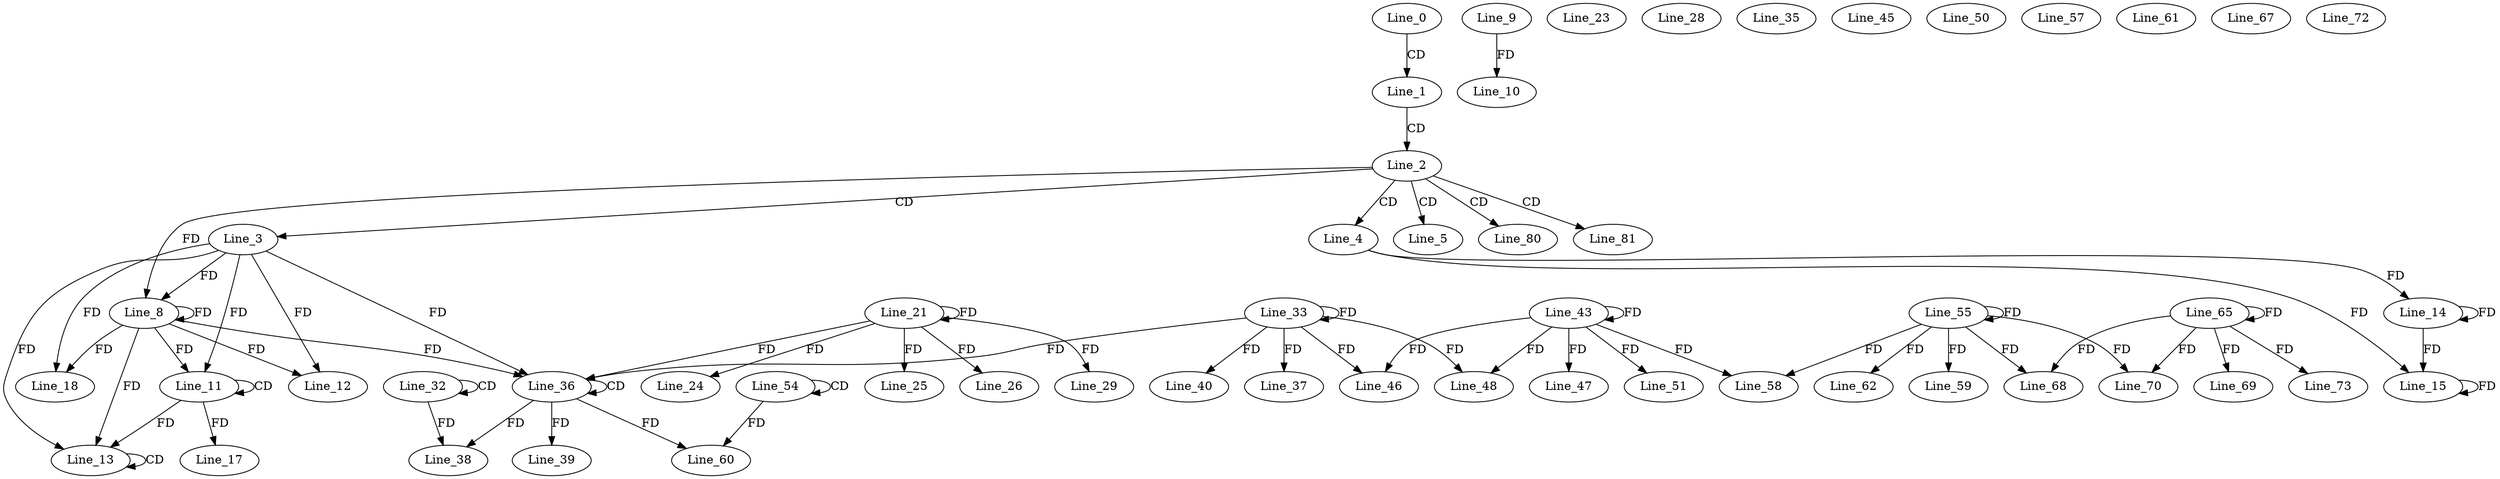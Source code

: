 digraph G {
  Line_0;
  Line_1;
  Line_2;
  Line_3;
  Line_4;
  Line_5;
  Line_8;
  Line_8;
  Line_9;
  Line_10;
  Line_11;
  Line_11;
  Line_12;
  Line_13;
  Line_13;
  Line_14;
  Line_15;
  Line_15;
  Line_17;
  Line_18;
  Line_21;
  Line_21;
  Line_23;
  Line_24;
  Line_25;
  Line_26;
  Line_28;
  Line_29;
  Line_32;
  Line_32;
  Line_33;
  Line_33;
  Line_35;
  Line_36;
  Line_36;
  Line_37;
  Line_38;
  Line_39;
  Line_40;
  Line_43;
  Line_43;
  Line_45;
  Line_46;
  Line_47;
  Line_48;
  Line_50;
  Line_51;
  Line_54;
  Line_54;
  Line_55;
  Line_55;
  Line_57;
  Line_58;
  Line_59;
  Line_60;
  Line_61;
  Line_62;
  Line_65;
  Line_65;
  Line_67;
  Line_68;
  Line_69;
  Line_70;
  Line_72;
  Line_73;
  Line_80;
  Line_81;
  Line_0 -> Line_1 [ label="CD" ];
  Line_1 -> Line_2 [ label="CD" ];
  Line_2 -> Line_3 [ label="CD" ];
  Line_2 -> Line_4 [ label="CD" ];
  Line_2 -> Line_5 [ label="CD" ];
  Line_3 -> Line_8 [ label="FD" ];
  Line_8 -> Line_8 [ label="FD" ];
  Line_2 -> Line_8 [ label="FD" ];
  Line_9 -> Line_10 [ label="FD" ];
  Line_11 -> Line_11 [ label="CD" ];
  Line_3 -> Line_11 [ label="FD" ];
  Line_8 -> Line_11 [ label="FD" ];
  Line_3 -> Line_12 [ label="FD" ];
  Line_8 -> Line_12 [ label="FD" ];
  Line_13 -> Line_13 [ label="CD" ];
  Line_11 -> Line_13 [ label="FD" ];
  Line_3 -> Line_13 [ label="FD" ];
  Line_8 -> Line_13 [ label="FD" ];
  Line_4 -> Line_14 [ label="FD" ];
  Line_14 -> Line_14 [ label="FD" ];
  Line_4 -> Line_15 [ label="FD" ];
  Line_14 -> Line_15 [ label="FD" ];
  Line_15 -> Line_15 [ label="FD" ];
  Line_11 -> Line_17 [ label="FD" ];
  Line_3 -> Line_18 [ label="FD" ];
  Line_8 -> Line_18 [ label="FD" ];
  Line_21 -> Line_21 [ label="FD" ];
  Line_21 -> Line_24 [ label="FD" ];
  Line_21 -> Line_25 [ label="FD" ];
  Line_21 -> Line_26 [ label="FD" ];
  Line_21 -> Line_29 [ label="FD" ];
  Line_32 -> Line_32 [ label="CD" ];
  Line_33 -> Line_33 [ label="FD" ];
  Line_36 -> Line_36 [ label="CD" ];
  Line_3 -> Line_36 [ label="FD" ];
  Line_8 -> Line_36 [ label="FD" ];
  Line_21 -> Line_36 [ label="FD" ];
  Line_33 -> Line_36 [ label="FD" ];
  Line_33 -> Line_37 [ label="FD" ];
  Line_32 -> Line_38 [ label="FD" ];
  Line_36 -> Line_38 [ label="FD" ];
  Line_36 -> Line_39 [ label="FD" ];
  Line_33 -> Line_40 [ label="FD" ];
  Line_43 -> Line_43 [ label="FD" ];
  Line_33 -> Line_46 [ label="FD" ];
  Line_43 -> Line_46 [ label="FD" ];
  Line_43 -> Line_47 [ label="FD" ];
  Line_33 -> Line_48 [ label="FD" ];
  Line_43 -> Line_48 [ label="FD" ];
  Line_43 -> Line_51 [ label="FD" ];
  Line_54 -> Line_54 [ label="CD" ];
  Line_55 -> Line_55 [ label="FD" ];
  Line_43 -> Line_58 [ label="FD" ];
  Line_55 -> Line_58 [ label="FD" ];
  Line_55 -> Line_59 [ label="FD" ];
  Line_54 -> Line_60 [ label="FD" ];
  Line_36 -> Line_60 [ label="FD" ];
  Line_55 -> Line_62 [ label="FD" ];
  Line_65 -> Line_65 [ label="FD" ];
  Line_55 -> Line_68 [ label="FD" ];
  Line_65 -> Line_68 [ label="FD" ];
  Line_65 -> Line_69 [ label="FD" ];
  Line_55 -> Line_70 [ label="FD" ];
  Line_65 -> Line_70 [ label="FD" ];
  Line_65 -> Line_73 [ label="FD" ];
  Line_2 -> Line_80 [ label="CD" ];
  Line_2 -> Line_81 [ label="CD" ];
}
